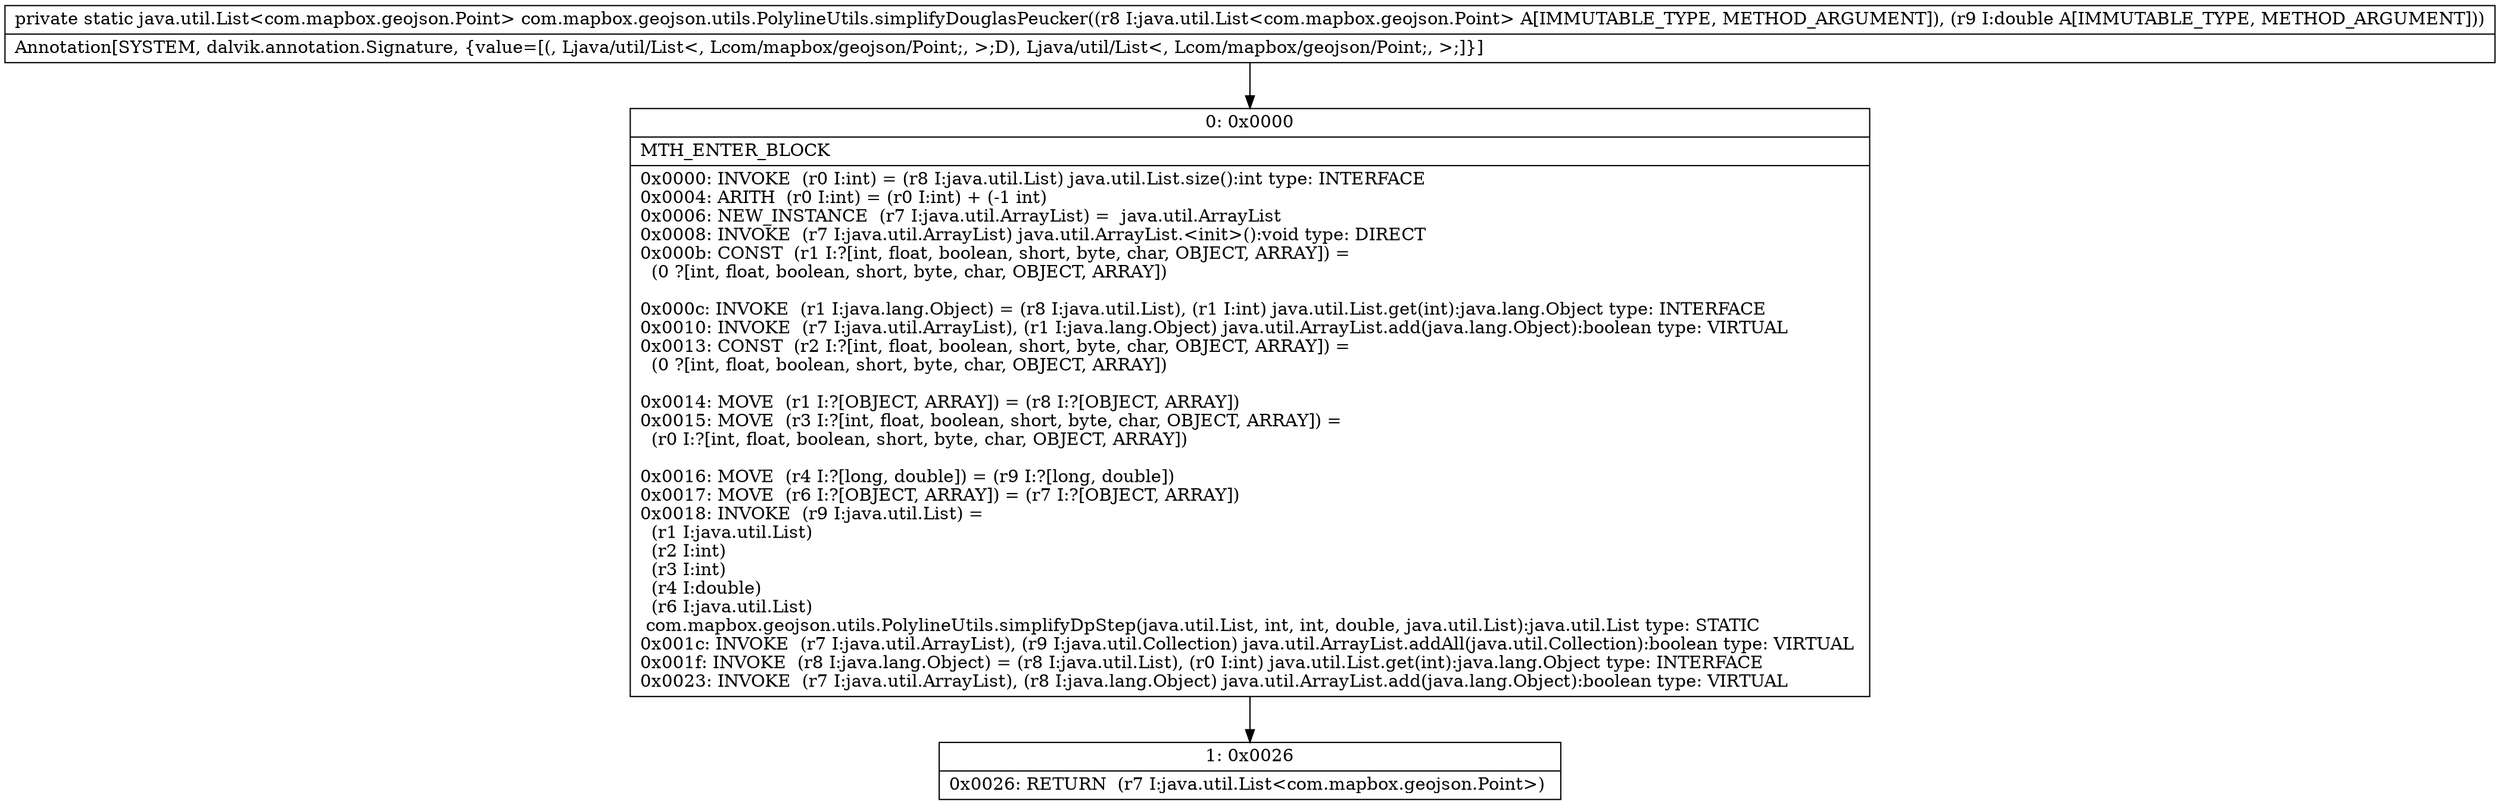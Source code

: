 digraph "CFG forcom.mapbox.geojson.utils.PolylineUtils.simplifyDouglasPeucker(Ljava\/util\/List;D)Ljava\/util\/List;" {
Node_0 [shape=record,label="{0\:\ 0x0000|MTH_ENTER_BLOCK\l|0x0000: INVOKE  (r0 I:int) = (r8 I:java.util.List) java.util.List.size():int type: INTERFACE \l0x0004: ARITH  (r0 I:int) = (r0 I:int) + (\-1 int) \l0x0006: NEW_INSTANCE  (r7 I:java.util.ArrayList) =  java.util.ArrayList \l0x0008: INVOKE  (r7 I:java.util.ArrayList) java.util.ArrayList.\<init\>():void type: DIRECT \l0x000b: CONST  (r1 I:?[int, float, boolean, short, byte, char, OBJECT, ARRAY]) = \l  (0 ?[int, float, boolean, short, byte, char, OBJECT, ARRAY])\l \l0x000c: INVOKE  (r1 I:java.lang.Object) = (r8 I:java.util.List), (r1 I:int) java.util.List.get(int):java.lang.Object type: INTERFACE \l0x0010: INVOKE  (r7 I:java.util.ArrayList), (r1 I:java.lang.Object) java.util.ArrayList.add(java.lang.Object):boolean type: VIRTUAL \l0x0013: CONST  (r2 I:?[int, float, boolean, short, byte, char, OBJECT, ARRAY]) = \l  (0 ?[int, float, boolean, short, byte, char, OBJECT, ARRAY])\l \l0x0014: MOVE  (r1 I:?[OBJECT, ARRAY]) = (r8 I:?[OBJECT, ARRAY]) \l0x0015: MOVE  (r3 I:?[int, float, boolean, short, byte, char, OBJECT, ARRAY]) = \l  (r0 I:?[int, float, boolean, short, byte, char, OBJECT, ARRAY])\l \l0x0016: MOVE  (r4 I:?[long, double]) = (r9 I:?[long, double]) \l0x0017: MOVE  (r6 I:?[OBJECT, ARRAY]) = (r7 I:?[OBJECT, ARRAY]) \l0x0018: INVOKE  (r9 I:java.util.List) = \l  (r1 I:java.util.List)\l  (r2 I:int)\l  (r3 I:int)\l  (r4 I:double)\l  (r6 I:java.util.List)\l com.mapbox.geojson.utils.PolylineUtils.simplifyDpStep(java.util.List, int, int, double, java.util.List):java.util.List type: STATIC \l0x001c: INVOKE  (r7 I:java.util.ArrayList), (r9 I:java.util.Collection) java.util.ArrayList.addAll(java.util.Collection):boolean type: VIRTUAL \l0x001f: INVOKE  (r8 I:java.lang.Object) = (r8 I:java.util.List), (r0 I:int) java.util.List.get(int):java.lang.Object type: INTERFACE \l0x0023: INVOKE  (r7 I:java.util.ArrayList), (r8 I:java.lang.Object) java.util.ArrayList.add(java.lang.Object):boolean type: VIRTUAL \l}"];
Node_1 [shape=record,label="{1\:\ 0x0026|0x0026: RETURN  (r7 I:java.util.List\<com.mapbox.geojson.Point\>) \l}"];
MethodNode[shape=record,label="{private static java.util.List\<com.mapbox.geojson.Point\> com.mapbox.geojson.utils.PolylineUtils.simplifyDouglasPeucker((r8 I:java.util.List\<com.mapbox.geojson.Point\> A[IMMUTABLE_TYPE, METHOD_ARGUMENT]), (r9 I:double A[IMMUTABLE_TYPE, METHOD_ARGUMENT]))  | Annotation[SYSTEM, dalvik.annotation.Signature, \{value=[(, Ljava\/util\/List\<, Lcom\/mapbox\/geojson\/Point;, \>;D), Ljava\/util\/List\<, Lcom\/mapbox\/geojson\/Point;, \>;]\}]\l}"];
MethodNode -> Node_0;
Node_0 -> Node_1;
}


